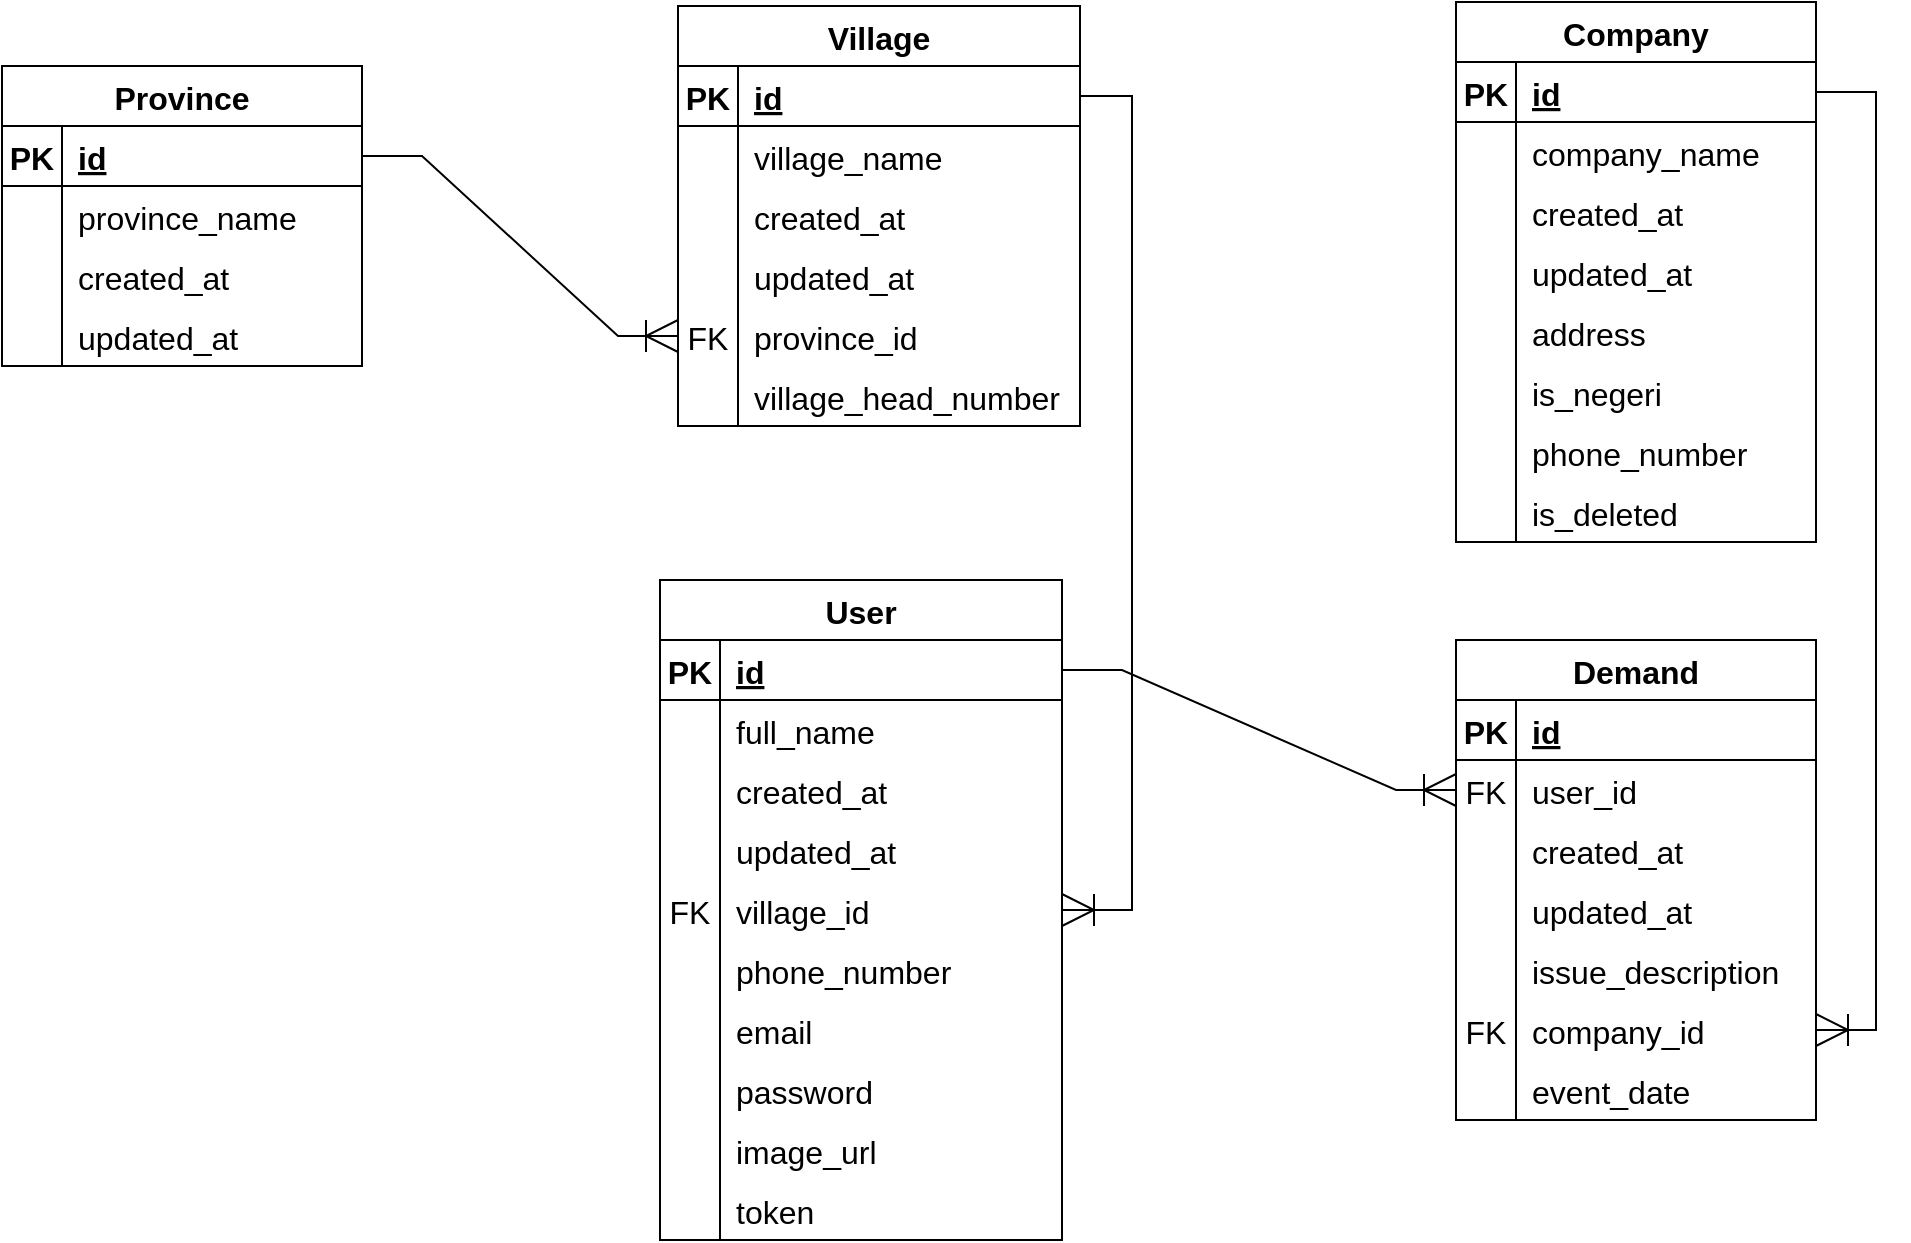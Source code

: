 <mxfile version="20.7.4" type="github">
  <diagram id="g277KNyJJWsyCV1orQn2" name="Page-1">
    <mxGraphModel dx="1078" dy="424" grid="0" gridSize="10" guides="1" tooltips="1" connect="1" arrows="1" fold="1" page="0" pageScale="1" pageWidth="850" pageHeight="1100" math="0" shadow="0">
      <root>
        <mxCell id="0" />
        <mxCell id="1" parent="0" />
        <mxCell id="oBWlWss6DNHeZXEFwuL7-1" value="Province" style="shape=table;startSize=30;container=1;collapsible=1;childLayout=tableLayout;fixedRows=1;rowLines=0;fontStyle=1;align=center;resizeLast=1;fontSize=16;" parent="1" vertex="1">
          <mxGeometry x="-186" y="311" width="180" height="150" as="geometry" />
        </mxCell>
        <mxCell id="oBWlWss6DNHeZXEFwuL7-2" value="" style="shape=tableRow;horizontal=0;startSize=0;swimlaneHead=0;swimlaneBody=0;fillColor=none;collapsible=0;dropTarget=0;points=[[0,0.5],[1,0.5]];portConstraint=eastwest;top=0;left=0;right=0;bottom=1;fontSize=16;" parent="oBWlWss6DNHeZXEFwuL7-1" vertex="1">
          <mxGeometry y="30" width="180" height="30" as="geometry" />
        </mxCell>
        <mxCell id="oBWlWss6DNHeZXEFwuL7-3" value="PK" style="shape=partialRectangle;connectable=0;fillColor=none;top=0;left=0;bottom=0;right=0;fontStyle=1;overflow=hidden;fontSize=16;" parent="oBWlWss6DNHeZXEFwuL7-2" vertex="1">
          <mxGeometry width="30" height="30" as="geometry">
            <mxRectangle width="30" height="30" as="alternateBounds" />
          </mxGeometry>
        </mxCell>
        <mxCell id="oBWlWss6DNHeZXEFwuL7-4" value="id" style="shape=partialRectangle;connectable=0;fillColor=none;top=0;left=0;bottom=0;right=0;align=left;spacingLeft=6;fontStyle=5;overflow=hidden;fontSize=16;" parent="oBWlWss6DNHeZXEFwuL7-2" vertex="1">
          <mxGeometry x="30" width="150" height="30" as="geometry">
            <mxRectangle width="150" height="30" as="alternateBounds" />
          </mxGeometry>
        </mxCell>
        <mxCell id="oBWlWss6DNHeZXEFwuL7-5" value="" style="shape=tableRow;horizontal=0;startSize=0;swimlaneHead=0;swimlaneBody=0;fillColor=none;collapsible=0;dropTarget=0;points=[[0,0.5],[1,0.5]];portConstraint=eastwest;top=0;left=0;right=0;bottom=0;fontSize=16;" parent="oBWlWss6DNHeZXEFwuL7-1" vertex="1">
          <mxGeometry y="60" width="180" height="30" as="geometry" />
        </mxCell>
        <mxCell id="oBWlWss6DNHeZXEFwuL7-6" value="" style="shape=partialRectangle;connectable=0;fillColor=none;top=0;left=0;bottom=0;right=0;editable=1;overflow=hidden;fontSize=16;" parent="oBWlWss6DNHeZXEFwuL7-5" vertex="1">
          <mxGeometry width="30" height="30" as="geometry">
            <mxRectangle width="30" height="30" as="alternateBounds" />
          </mxGeometry>
        </mxCell>
        <mxCell id="oBWlWss6DNHeZXEFwuL7-7" value="province_name" style="shape=partialRectangle;connectable=0;fillColor=none;top=0;left=0;bottom=0;right=0;align=left;spacingLeft=6;overflow=hidden;fontSize=16;" parent="oBWlWss6DNHeZXEFwuL7-5" vertex="1">
          <mxGeometry x="30" width="150" height="30" as="geometry">
            <mxRectangle width="150" height="30" as="alternateBounds" />
          </mxGeometry>
        </mxCell>
        <mxCell id="oBWlWss6DNHeZXEFwuL7-8" value="" style="shape=tableRow;horizontal=0;startSize=0;swimlaneHead=0;swimlaneBody=0;fillColor=none;collapsible=0;dropTarget=0;points=[[0,0.5],[1,0.5]];portConstraint=eastwest;top=0;left=0;right=0;bottom=0;fontSize=16;" parent="oBWlWss6DNHeZXEFwuL7-1" vertex="1">
          <mxGeometry y="90" width="180" height="30" as="geometry" />
        </mxCell>
        <mxCell id="oBWlWss6DNHeZXEFwuL7-9" value="" style="shape=partialRectangle;connectable=0;fillColor=none;top=0;left=0;bottom=0;right=0;editable=1;overflow=hidden;fontSize=16;" parent="oBWlWss6DNHeZXEFwuL7-8" vertex="1">
          <mxGeometry width="30" height="30" as="geometry">
            <mxRectangle width="30" height="30" as="alternateBounds" />
          </mxGeometry>
        </mxCell>
        <mxCell id="oBWlWss6DNHeZXEFwuL7-10" value="created_at" style="shape=partialRectangle;connectable=0;fillColor=none;top=0;left=0;bottom=0;right=0;align=left;spacingLeft=6;overflow=hidden;fontSize=16;" parent="oBWlWss6DNHeZXEFwuL7-8" vertex="1">
          <mxGeometry x="30" width="150" height="30" as="geometry">
            <mxRectangle width="150" height="30" as="alternateBounds" />
          </mxGeometry>
        </mxCell>
        <mxCell id="oBWlWss6DNHeZXEFwuL7-11" value="" style="shape=tableRow;horizontal=0;startSize=0;swimlaneHead=0;swimlaneBody=0;fillColor=none;collapsible=0;dropTarget=0;points=[[0,0.5],[1,0.5]];portConstraint=eastwest;top=0;left=0;right=0;bottom=0;fontSize=16;" parent="oBWlWss6DNHeZXEFwuL7-1" vertex="1">
          <mxGeometry y="120" width="180" height="30" as="geometry" />
        </mxCell>
        <mxCell id="oBWlWss6DNHeZXEFwuL7-12" value="" style="shape=partialRectangle;connectable=0;fillColor=none;top=0;left=0;bottom=0;right=0;editable=1;overflow=hidden;fontSize=16;" parent="oBWlWss6DNHeZXEFwuL7-11" vertex="1">
          <mxGeometry width="30" height="30" as="geometry">
            <mxRectangle width="30" height="30" as="alternateBounds" />
          </mxGeometry>
        </mxCell>
        <mxCell id="oBWlWss6DNHeZXEFwuL7-13" value="updated_at" style="shape=partialRectangle;connectable=0;fillColor=none;top=0;left=0;bottom=0;right=0;align=left;spacingLeft=6;overflow=hidden;fontSize=16;" parent="oBWlWss6DNHeZXEFwuL7-11" vertex="1">
          <mxGeometry x="30" width="150" height="30" as="geometry">
            <mxRectangle width="150" height="30" as="alternateBounds" />
          </mxGeometry>
        </mxCell>
        <mxCell id="oBWlWss6DNHeZXEFwuL7-14" value="Village" style="shape=table;startSize=30;container=1;collapsible=1;childLayout=tableLayout;fixedRows=1;rowLines=0;fontStyle=1;align=center;resizeLast=1;fontSize=16;" parent="1" vertex="1">
          <mxGeometry x="152" y="281" width="201" height="210" as="geometry" />
        </mxCell>
        <mxCell id="oBWlWss6DNHeZXEFwuL7-15" value="" style="shape=tableRow;horizontal=0;startSize=0;swimlaneHead=0;swimlaneBody=0;fillColor=none;collapsible=0;dropTarget=0;points=[[0,0.5],[1,0.5]];portConstraint=eastwest;top=0;left=0;right=0;bottom=1;fontSize=16;" parent="oBWlWss6DNHeZXEFwuL7-14" vertex="1">
          <mxGeometry y="30" width="201" height="30" as="geometry" />
        </mxCell>
        <mxCell id="oBWlWss6DNHeZXEFwuL7-16" value="PK" style="shape=partialRectangle;connectable=0;fillColor=none;top=0;left=0;bottom=0;right=0;fontStyle=1;overflow=hidden;fontSize=16;" parent="oBWlWss6DNHeZXEFwuL7-15" vertex="1">
          <mxGeometry width="30" height="30" as="geometry">
            <mxRectangle width="30" height="30" as="alternateBounds" />
          </mxGeometry>
        </mxCell>
        <mxCell id="oBWlWss6DNHeZXEFwuL7-17" value="id" style="shape=partialRectangle;connectable=0;fillColor=none;top=0;left=0;bottom=0;right=0;align=left;spacingLeft=6;fontStyle=5;overflow=hidden;fontSize=16;" parent="oBWlWss6DNHeZXEFwuL7-15" vertex="1">
          <mxGeometry x="30" width="171" height="30" as="geometry">
            <mxRectangle width="171" height="30" as="alternateBounds" />
          </mxGeometry>
        </mxCell>
        <mxCell id="oBWlWss6DNHeZXEFwuL7-18" value="" style="shape=tableRow;horizontal=0;startSize=0;swimlaneHead=0;swimlaneBody=0;fillColor=none;collapsible=0;dropTarget=0;points=[[0,0.5],[1,0.5]];portConstraint=eastwest;top=0;left=0;right=0;bottom=0;fontSize=16;" parent="oBWlWss6DNHeZXEFwuL7-14" vertex="1">
          <mxGeometry y="60" width="201" height="30" as="geometry" />
        </mxCell>
        <mxCell id="oBWlWss6DNHeZXEFwuL7-19" value="" style="shape=partialRectangle;connectable=0;fillColor=none;top=0;left=0;bottom=0;right=0;editable=1;overflow=hidden;fontSize=16;" parent="oBWlWss6DNHeZXEFwuL7-18" vertex="1">
          <mxGeometry width="30" height="30" as="geometry">
            <mxRectangle width="30" height="30" as="alternateBounds" />
          </mxGeometry>
        </mxCell>
        <mxCell id="oBWlWss6DNHeZXEFwuL7-20" value="village_name" style="shape=partialRectangle;connectable=0;fillColor=none;top=0;left=0;bottom=0;right=0;align=left;spacingLeft=6;overflow=hidden;fontSize=16;" parent="oBWlWss6DNHeZXEFwuL7-18" vertex="1">
          <mxGeometry x="30" width="171" height="30" as="geometry">
            <mxRectangle width="171" height="30" as="alternateBounds" />
          </mxGeometry>
        </mxCell>
        <mxCell id="oBWlWss6DNHeZXEFwuL7-21" value="" style="shape=tableRow;horizontal=0;startSize=0;swimlaneHead=0;swimlaneBody=0;fillColor=none;collapsible=0;dropTarget=0;points=[[0,0.5],[1,0.5]];portConstraint=eastwest;top=0;left=0;right=0;bottom=0;fontSize=16;" parent="oBWlWss6DNHeZXEFwuL7-14" vertex="1">
          <mxGeometry y="90" width="201" height="30" as="geometry" />
        </mxCell>
        <mxCell id="oBWlWss6DNHeZXEFwuL7-22" value="" style="shape=partialRectangle;connectable=0;fillColor=none;top=0;left=0;bottom=0;right=0;editable=1;overflow=hidden;fontSize=16;" parent="oBWlWss6DNHeZXEFwuL7-21" vertex="1">
          <mxGeometry width="30" height="30" as="geometry">
            <mxRectangle width="30" height="30" as="alternateBounds" />
          </mxGeometry>
        </mxCell>
        <mxCell id="oBWlWss6DNHeZXEFwuL7-23" value="created_at" style="shape=partialRectangle;connectable=0;fillColor=none;top=0;left=0;bottom=0;right=0;align=left;spacingLeft=6;overflow=hidden;fontSize=16;" parent="oBWlWss6DNHeZXEFwuL7-21" vertex="1">
          <mxGeometry x="30" width="171" height="30" as="geometry">
            <mxRectangle width="171" height="30" as="alternateBounds" />
          </mxGeometry>
        </mxCell>
        <mxCell id="oBWlWss6DNHeZXEFwuL7-24" value="" style="shape=tableRow;horizontal=0;startSize=0;swimlaneHead=0;swimlaneBody=0;fillColor=none;collapsible=0;dropTarget=0;points=[[0,0.5],[1,0.5]];portConstraint=eastwest;top=0;left=0;right=0;bottom=0;fontSize=16;" parent="oBWlWss6DNHeZXEFwuL7-14" vertex="1">
          <mxGeometry y="120" width="201" height="30" as="geometry" />
        </mxCell>
        <mxCell id="oBWlWss6DNHeZXEFwuL7-25" value="" style="shape=partialRectangle;connectable=0;fillColor=none;top=0;left=0;bottom=0;right=0;editable=1;overflow=hidden;fontSize=16;" parent="oBWlWss6DNHeZXEFwuL7-24" vertex="1">
          <mxGeometry width="30" height="30" as="geometry">
            <mxRectangle width="30" height="30" as="alternateBounds" />
          </mxGeometry>
        </mxCell>
        <mxCell id="oBWlWss6DNHeZXEFwuL7-26" value="updated_at" style="shape=partialRectangle;connectable=0;fillColor=none;top=0;left=0;bottom=0;right=0;align=left;spacingLeft=6;overflow=hidden;fontSize=16;" parent="oBWlWss6DNHeZXEFwuL7-24" vertex="1">
          <mxGeometry x="30" width="171" height="30" as="geometry">
            <mxRectangle width="171" height="30" as="alternateBounds" />
          </mxGeometry>
        </mxCell>
        <mxCell id="oBWlWss6DNHeZXEFwuL7-27" value="" style="shape=tableRow;horizontal=0;startSize=0;swimlaneHead=0;swimlaneBody=0;fillColor=none;collapsible=0;dropTarget=0;points=[[0,0.5],[1,0.5]];portConstraint=eastwest;top=0;left=0;right=0;bottom=0;fontSize=16;" parent="oBWlWss6DNHeZXEFwuL7-14" vertex="1">
          <mxGeometry y="150" width="201" height="30" as="geometry" />
        </mxCell>
        <mxCell id="oBWlWss6DNHeZXEFwuL7-28" value="FK" style="shape=partialRectangle;connectable=0;fillColor=none;top=0;left=0;bottom=0;right=0;editable=1;overflow=hidden;fontSize=16;" parent="oBWlWss6DNHeZXEFwuL7-27" vertex="1">
          <mxGeometry width="30" height="30" as="geometry">
            <mxRectangle width="30" height="30" as="alternateBounds" />
          </mxGeometry>
        </mxCell>
        <mxCell id="oBWlWss6DNHeZXEFwuL7-29" value="province_id" style="shape=partialRectangle;connectable=0;fillColor=none;top=0;left=0;bottom=0;right=0;align=left;spacingLeft=6;overflow=hidden;fontSize=16;" parent="oBWlWss6DNHeZXEFwuL7-27" vertex="1">
          <mxGeometry x="30" width="171" height="30" as="geometry">
            <mxRectangle width="171" height="30" as="alternateBounds" />
          </mxGeometry>
        </mxCell>
        <mxCell id="oBWlWss6DNHeZXEFwuL7-52" value="" style="shape=tableRow;horizontal=0;startSize=0;swimlaneHead=0;swimlaneBody=0;fillColor=none;collapsible=0;dropTarget=0;points=[[0,0.5],[1,0.5]];portConstraint=eastwest;top=0;left=0;right=0;bottom=0;fontSize=16;" parent="oBWlWss6DNHeZXEFwuL7-14" vertex="1">
          <mxGeometry y="180" width="201" height="30" as="geometry" />
        </mxCell>
        <mxCell id="oBWlWss6DNHeZXEFwuL7-53" value="" style="shape=partialRectangle;connectable=0;fillColor=none;top=0;left=0;bottom=0;right=0;editable=1;overflow=hidden;fontSize=16;" parent="oBWlWss6DNHeZXEFwuL7-52" vertex="1">
          <mxGeometry width="30" height="30" as="geometry">
            <mxRectangle width="30" height="30" as="alternateBounds" />
          </mxGeometry>
        </mxCell>
        <mxCell id="oBWlWss6DNHeZXEFwuL7-54" value="village_head_number" style="shape=partialRectangle;connectable=0;fillColor=none;top=0;left=0;bottom=0;right=0;align=left;spacingLeft=6;overflow=hidden;fontSize=16;" parent="oBWlWss6DNHeZXEFwuL7-52" vertex="1">
          <mxGeometry x="30" width="171" height="30" as="geometry">
            <mxRectangle width="171" height="30" as="alternateBounds" />
          </mxGeometry>
        </mxCell>
        <mxCell id="oBWlWss6DNHeZXEFwuL7-30" value="Company" style="shape=table;startSize=30;container=1;collapsible=1;childLayout=tableLayout;fixedRows=1;rowLines=0;fontStyle=1;align=center;resizeLast=1;fontSize=16;" parent="1" vertex="1">
          <mxGeometry x="541" y="279" width="180" height="270" as="geometry" />
        </mxCell>
        <mxCell id="oBWlWss6DNHeZXEFwuL7-31" value="" style="shape=tableRow;horizontal=0;startSize=0;swimlaneHead=0;swimlaneBody=0;fillColor=none;collapsible=0;dropTarget=0;points=[[0,0.5],[1,0.5]];portConstraint=eastwest;top=0;left=0;right=0;bottom=1;fontSize=16;" parent="oBWlWss6DNHeZXEFwuL7-30" vertex="1">
          <mxGeometry y="30" width="180" height="30" as="geometry" />
        </mxCell>
        <mxCell id="oBWlWss6DNHeZXEFwuL7-32" value="PK" style="shape=partialRectangle;connectable=0;fillColor=none;top=0;left=0;bottom=0;right=0;fontStyle=1;overflow=hidden;fontSize=16;" parent="oBWlWss6DNHeZXEFwuL7-31" vertex="1">
          <mxGeometry width="30" height="30" as="geometry">
            <mxRectangle width="30" height="30" as="alternateBounds" />
          </mxGeometry>
        </mxCell>
        <mxCell id="oBWlWss6DNHeZXEFwuL7-33" value="id" style="shape=partialRectangle;connectable=0;fillColor=none;top=0;left=0;bottom=0;right=0;align=left;spacingLeft=6;fontStyle=5;overflow=hidden;fontSize=16;" parent="oBWlWss6DNHeZXEFwuL7-31" vertex="1">
          <mxGeometry x="30" width="150" height="30" as="geometry">
            <mxRectangle width="150" height="30" as="alternateBounds" />
          </mxGeometry>
        </mxCell>
        <mxCell id="oBWlWss6DNHeZXEFwuL7-34" value="" style="shape=tableRow;horizontal=0;startSize=0;swimlaneHead=0;swimlaneBody=0;fillColor=none;collapsible=0;dropTarget=0;points=[[0,0.5],[1,0.5]];portConstraint=eastwest;top=0;left=0;right=0;bottom=0;fontSize=16;" parent="oBWlWss6DNHeZXEFwuL7-30" vertex="1">
          <mxGeometry y="60" width="180" height="30" as="geometry" />
        </mxCell>
        <mxCell id="oBWlWss6DNHeZXEFwuL7-35" value="" style="shape=partialRectangle;connectable=0;fillColor=none;top=0;left=0;bottom=0;right=0;editable=1;overflow=hidden;fontSize=16;" parent="oBWlWss6DNHeZXEFwuL7-34" vertex="1">
          <mxGeometry width="30" height="30" as="geometry">
            <mxRectangle width="30" height="30" as="alternateBounds" />
          </mxGeometry>
        </mxCell>
        <mxCell id="oBWlWss6DNHeZXEFwuL7-36" value="company_name" style="shape=partialRectangle;connectable=0;fillColor=none;top=0;left=0;bottom=0;right=0;align=left;spacingLeft=6;overflow=hidden;fontSize=16;" parent="oBWlWss6DNHeZXEFwuL7-34" vertex="1">
          <mxGeometry x="30" width="150" height="30" as="geometry">
            <mxRectangle width="150" height="30" as="alternateBounds" />
          </mxGeometry>
        </mxCell>
        <mxCell id="oBWlWss6DNHeZXEFwuL7-37" value="" style="shape=tableRow;horizontal=0;startSize=0;swimlaneHead=0;swimlaneBody=0;fillColor=none;collapsible=0;dropTarget=0;points=[[0,0.5],[1,0.5]];portConstraint=eastwest;top=0;left=0;right=0;bottom=0;fontSize=16;" parent="oBWlWss6DNHeZXEFwuL7-30" vertex="1">
          <mxGeometry y="90" width="180" height="30" as="geometry" />
        </mxCell>
        <mxCell id="oBWlWss6DNHeZXEFwuL7-38" value="" style="shape=partialRectangle;connectable=0;fillColor=none;top=0;left=0;bottom=0;right=0;editable=1;overflow=hidden;fontSize=16;" parent="oBWlWss6DNHeZXEFwuL7-37" vertex="1">
          <mxGeometry width="30" height="30" as="geometry">
            <mxRectangle width="30" height="30" as="alternateBounds" />
          </mxGeometry>
        </mxCell>
        <mxCell id="oBWlWss6DNHeZXEFwuL7-39" value="created_at" style="shape=partialRectangle;connectable=0;fillColor=none;top=0;left=0;bottom=0;right=0;align=left;spacingLeft=6;overflow=hidden;fontSize=16;" parent="oBWlWss6DNHeZXEFwuL7-37" vertex="1">
          <mxGeometry x="30" width="150" height="30" as="geometry">
            <mxRectangle width="150" height="30" as="alternateBounds" />
          </mxGeometry>
        </mxCell>
        <mxCell id="oBWlWss6DNHeZXEFwuL7-40" value="" style="shape=tableRow;horizontal=0;startSize=0;swimlaneHead=0;swimlaneBody=0;fillColor=none;collapsible=0;dropTarget=0;points=[[0,0.5],[1,0.5]];portConstraint=eastwest;top=0;left=0;right=0;bottom=0;fontSize=16;" parent="oBWlWss6DNHeZXEFwuL7-30" vertex="1">
          <mxGeometry y="120" width="180" height="30" as="geometry" />
        </mxCell>
        <mxCell id="oBWlWss6DNHeZXEFwuL7-41" value="" style="shape=partialRectangle;connectable=0;fillColor=none;top=0;left=0;bottom=0;right=0;editable=1;overflow=hidden;fontSize=16;" parent="oBWlWss6DNHeZXEFwuL7-40" vertex="1">
          <mxGeometry width="30" height="30" as="geometry">
            <mxRectangle width="30" height="30" as="alternateBounds" />
          </mxGeometry>
        </mxCell>
        <mxCell id="oBWlWss6DNHeZXEFwuL7-42" value="updated_at" style="shape=partialRectangle;connectable=0;fillColor=none;top=0;left=0;bottom=0;right=0;align=left;spacingLeft=6;overflow=hidden;fontSize=16;" parent="oBWlWss6DNHeZXEFwuL7-40" vertex="1">
          <mxGeometry x="30" width="150" height="30" as="geometry">
            <mxRectangle width="150" height="30" as="alternateBounds" />
          </mxGeometry>
        </mxCell>
        <mxCell id="oBWlWss6DNHeZXEFwuL7-43" value="" style="shape=tableRow;horizontal=0;startSize=0;swimlaneHead=0;swimlaneBody=0;fillColor=none;collapsible=0;dropTarget=0;points=[[0,0.5],[1,0.5]];portConstraint=eastwest;top=0;left=0;right=0;bottom=0;fontSize=16;" parent="oBWlWss6DNHeZXEFwuL7-30" vertex="1">
          <mxGeometry y="150" width="180" height="30" as="geometry" />
        </mxCell>
        <mxCell id="oBWlWss6DNHeZXEFwuL7-44" value="" style="shape=partialRectangle;connectable=0;fillColor=none;top=0;left=0;bottom=0;right=0;editable=1;overflow=hidden;fontSize=16;" parent="oBWlWss6DNHeZXEFwuL7-43" vertex="1">
          <mxGeometry width="30" height="30" as="geometry">
            <mxRectangle width="30" height="30" as="alternateBounds" />
          </mxGeometry>
        </mxCell>
        <mxCell id="oBWlWss6DNHeZXEFwuL7-45" value="address" style="shape=partialRectangle;connectable=0;fillColor=none;top=0;left=0;bottom=0;right=0;align=left;spacingLeft=6;overflow=hidden;fontSize=16;" parent="oBWlWss6DNHeZXEFwuL7-43" vertex="1">
          <mxGeometry x="30" width="150" height="30" as="geometry">
            <mxRectangle width="150" height="30" as="alternateBounds" />
          </mxGeometry>
        </mxCell>
        <mxCell id="oBWlWss6DNHeZXEFwuL7-46" value="" style="shape=tableRow;horizontal=0;startSize=0;swimlaneHead=0;swimlaneBody=0;fillColor=none;collapsible=0;dropTarget=0;points=[[0,0.5],[1,0.5]];portConstraint=eastwest;top=0;left=0;right=0;bottom=0;fontSize=16;" parent="oBWlWss6DNHeZXEFwuL7-30" vertex="1">
          <mxGeometry y="180" width="180" height="30" as="geometry" />
        </mxCell>
        <mxCell id="oBWlWss6DNHeZXEFwuL7-47" value="" style="shape=partialRectangle;connectable=0;fillColor=none;top=0;left=0;bottom=0;right=0;editable=1;overflow=hidden;fontSize=16;" parent="oBWlWss6DNHeZXEFwuL7-46" vertex="1">
          <mxGeometry width="30" height="30" as="geometry">
            <mxRectangle width="30" height="30" as="alternateBounds" />
          </mxGeometry>
        </mxCell>
        <mxCell id="oBWlWss6DNHeZXEFwuL7-48" value="is_negeri" style="shape=partialRectangle;connectable=0;fillColor=none;top=0;left=0;bottom=0;right=0;align=left;spacingLeft=6;overflow=hidden;fontSize=16;" parent="oBWlWss6DNHeZXEFwuL7-46" vertex="1">
          <mxGeometry x="30" width="150" height="30" as="geometry">
            <mxRectangle width="150" height="30" as="alternateBounds" />
          </mxGeometry>
        </mxCell>
        <mxCell id="oBWlWss6DNHeZXEFwuL7-49" value="" style="shape=tableRow;horizontal=0;startSize=0;swimlaneHead=0;swimlaneBody=0;fillColor=none;collapsible=0;dropTarget=0;points=[[0,0.5],[1,0.5]];portConstraint=eastwest;top=0;left=0;right=0;bottom=0;fontSize=16;" parent="oBWlWss6DNHeZXEFwuL7-30" vertex="1">
          <mxGeometry y="210" width="180" height="30" as="geometry" />
        </mxCell>
        <mxCell id="oBWlWss6DNHeZXEFwuL7-50" value="" style="shape=partialRectangle;connectable=0;fillColor=none;top=0;left=0;bottom=0;right=0;editable=1;overflow=hidden;fontSize=16;" parent="oBWlWss6DNHeZXEFwuL7-49" vertex="1">
          <mxGeometry width="30" height="30" as="geometry">
            <mxRectangle width="30" height="30" as="alternateBounds" />
          </mxGeometry>
        </mxCell>
        <mxCell id="oBWlWss6DNHeZXEFwuL7-51" value="phone_number" style="shape=partialRectangle;connectable=0;fillColor=none;top=0;left=0;bottom=0;right=0;align=left;spacingLeft=6;overflow=hidden;fontSize=16;" parent="oBWlWss6DNHeZXEFwuL7-49" vertex="1">
          <mxGeometry x="30" width="150" height="30" as="geometry">
            <mxRectangle width="150" height="30" as="alternateBounds" />
          </mxGeometry>
        </mxCell>
        <mxCell id="oBWlWss6DNHeZXEFwuL7-109" value="" style="shape=tableRow;horizontal=0;startSize=0;swimlaneHead=0;swimlaneBody=0;fillColor=none;collapsible=0;dropTarget=0;points=[[0,0.5],[1,0.5]];portConstraint=eastwest;top=0;left=0;right=0;bottom=0;fontSize=16;" parent="oBWlWss6DNHeZXEFwuL7-30" vertex="1">
          <mxGeometry y="240" width="180" height="30" as="geometry" />
        </mxCell>
        <mxCell id="oBWlWss6DNHeZXEFwuL7-110" value="" style="shape=partialRectangle;connectable=0;fillColor=none;top=0;left=0;bottom=0;right=0;editable=1;overflow=hidden;fontSize=16;" parent="oBWlWss6DNHeZXEFwuL7-109" vertex="1">
          <mxGeometry width="30" height="30" as="geometry">
            <mxRectangle width="30" height="30" as="alternateBounds" />
          </mxGeometry>
        </mxCell>
        <mxCell id="oBWlWss6DNHeZXEFwuL7-111" value="is_deleted" style="shape=partialRectangle;connectable=0;fillColor=none;top=0;left=0;bottom=0;right=0;align=left;spacingLeft=6;overflow=hidden;fontSize=16;" parent="oBWlWss6DNHeZXEFwuL7-109" vertex="1">
          <mxGeometry x="30" width="150" height="30" as="geometry">
            <mxRectangle width="150" height="30" as="alternateBounds" />
          </mxGeometry>
        </mxCell>
        <mxCell id="oBWlWss6DNHeZXEFwuL7-55" value="User" style="shape=table;startSize=30;container=1;collapsible=1;childLayout=tableLayout;fixedRows=1;rowLines=0;fontStyle=1;align=center;resizeLast=1;fontSize=16;" parent="1" vertex="1">
          <mxGeometry x="143" y="568" width="201" height="330" as="geometry" />
        </mxCell>
        <mxCell id="oBWlWss6DNHeZXEFwuL7-56" value="" style="shape=tableRow;horizontal=0;startSize=0;swimlaneHead=0;swimlaneBody=0;fillColor=none;collapsible=0;dropTarget=0;points=[[0,0.5],[1,0.5]];portConstraint=eastwest;top=0;left=0;right=0;bottom=1;fontSize=16;" parent="oBWlWss6DNHeZXEFwuL7-55" vertex="1">
          <mxGeometry y="30" width="201" height="30" as="geometry" />
        </mxCell>
        <mxCell id="oBWlWss6DNHeZXEFwuL7-57" value="PK" style="shape=partialRectangle;connectable=0;fillColor=none;top=0;left=0;bottom=0;right=0;fontStyle=1;overflow=hidden;fontSize=16;" parent="oBWlWss6DNHeZXEFwuL7-56" vertex="1">
          <mxGeometry width="30" height="30" as="geometry">
            <mxRectangle width="30" height="30" as="alternateBounds" />
          </mxGeometry>
        </mxCell>
        <mxCell id="oBWlWss6DNHeZXEFwuL7-58" value="id" style="shape=partialRectangle;connectable=0;fillColor=none;top=0;left=0;bottom=0;right=0;align=left;spacingLeft=6;fontStyle=5;overflow=hidden;fontSize=16;" parent="oBWlWss6DNHeZXEFwuL7-56" vertex="1">
          <mxGeometry x="30" width="171" height="30" as="geometry">
            <mxRectangle width="171" height="30" as="alternateBounds" />
          </mxGeometry>
        </mxCell>
        <mxCell id="oBWlWss6DNHeZXEFwuL7-59" value="" style="shape=tableRow;horizontal=0;startSize=0;swimlaneHead=0;swimlaneBody=0;fillColor=none;collapsible=0;dropTarget=0;points=[[0,0.5],[1,0.5]];portConstraint=eastwest;top=0;left=0;right=0;bottom=0;fontSize=16;" parent="oBWlWss6DNHeZXEFwuL7-55" vertex="1">
          <mxGeometry y="60" width="201" height="30" as="geometry" />
        </mxCell>
        <mxCell id="oBWlWss6DNHeZXEFwuL7-60" value="" style="shape=partialRectangle;connectable=0;fillColor=none;top=0;left=0;bottom=0;right=0;editable=1;overflow=hidden;fontSize=16;" parent="oBWlWss6DNHeZXEFwuL7-59" vertex="1">
          <mxGeometry width="30" height="30" as="geometry">
            <mxRectangle width="30" height="30" as="alternateBounds" />
          </mxGeometry>
        </mxCell>
        <mxCell id="oBWlWss6DNHeZXEFwuL7-61" value="full_name" style="shape=partialRectangle;connectable=0;fillColor=none;top=0;left=0;bottom=0;right=0;align=left;spacingLeft=6;overflow=hidden;fontSize=16;" parent="oBWlWss6DNHeZXEFwuL7-59" vertex="1">
          <mxGeometry x="30" width="171" height="30" as="geometry">
            <mxRectangle width="171" height="30" as="alternateBounds" />
          </mxGeometry>
        </mxCell>
        <mxCell id="oBWlWss6DNHeZXEFwuL7-62" value="" style="shape=tableRow;horizontal=0;startSize=0;swimlaneHead=0;swimlaneBody=0;fillColor=none;collapsible=0;dropTarget=0;points=[[0,0.5],[1,0.5]];portConstraint=eastwest;top=0;left=0;right=0;bottom=0;fontSize=16;" parent="oBWlWss6DNHeZXEFwuL7-55" vertex="1">
          <mxGeometry y="90" width="201" height="30" as="geometry" />
        </mxCell>
        <mxCell id="oBWlWss6DNHeZXEFwuL7-63" value="" style="shape=partialRectangle;connectable=0;fillColor=none;top=0;left=0;bottom=0;right=0;editable=1;overflow=hidden;fontSize=16;" parent="oBWlWss6DNHeZXEFwuL7-62" vertex="1">
          <mxGeometry width="30" height="30" as="geometry">
            <mxRectangle width="30" height="30" as="alternateBounds" />
          </mxGeometry>
        </mxCell>
        <mxCell id="oBWlWss6DNHeZXEFwuL7-64" value="created_at" style="shape=partialRectangle;connectable=0;fillColor=none;top=0;left=0;bottom=0;right=0;align=left;spacingLeft=6;overflow=hidden;fontSize=16;" parent="oBWlWss6DNHeZXEFwuL7-62" vertex="1">
          <mxGeometry x="30" width="171" height="30" as="geometry">
            <mxRectangle width="171" height="30" as="alternateBounds" />
          </mxGeometry>
        </mxCell>
        <mxCell id="oBWlWss6DNHeZXEFwuL7-65" value="" style="shape=tableRow;horizontal=0;startSize=0;swimlaneHead=0;swimlaneBody=0;fillColor=none;collapsible=0;dropTarget=0;points=[[0,0.5],[1,0.5]];portConstraint=eastwest;top=0;left=0;right=0;bottom=0;fontSize=16;" parent="oBWlWss6DNHeZXEFwuL7-55" vertex="1">
          <mxGeometry y="120" width="201" height="30" as="geometry" />
        </mxCell>
        <mxCell id="oBWlWss6DNHeZXEFwuL7-66" value="" style="shape=partialRectangle;connectable=0;fillColor=none;top=0;left=0;bottom=0;right=0;editable=1;overflow=hidden;fontSize=16;" parent="oBWlWss6DNHeZXEFwuL7-65" vertex="1">
          <mxGeometry width="30" height="30" as="geometry">
            <mxRectangle width="30" height="30" as="alternateBounds" />
          </mxGeometry>
        </mxCell>
        <mxCell id="oBWlWss6DNHeZXEFwuL7-67" value="updated_at" style="shape=partialRectangle;connectable=0;fillColor=none;top=0;left=0;bottom=0;right=0;align=left;spacingLeft=6;overflow=hidden;fontSize=16;" parent="oBWlWss6DNHeZXEFwuL7-65" vertex="1">
          <mxGeometry x="30" width="171" height="30" as="geometry">
            <mxRectangle width="171" height="30" as="alternateBounds" />
          </mxGeometry>
        </mxCell>
        <mxCell id="oBWlWss6DNHeZXEFwuL7-68" value="" style="shape=tableRow;horizontal=0;startSize=0;swimlaneHead=0;swimlaneBody=0;fillColor=none;collapsible=0;dropTarget=0;points=[[0,0.5],[1,0.5]];portConstraint=eastwest;top=0;left=0;right=0;bottom=0;fontSize=16;" parent="oBWlWss6DNHeZXEFwuL7-55" vertex="1">
          <mxGeometry y="150" width="201" height="30" as="geometry" />
        </mxCell>
        <mxCell id="oBWlWss6DNHeZXEFwuL7-69" value="FK" style="shape=partialRectangle;connectable=0;fillColor=none;top=0;left=0;bottom=0;right=0;editable=1;overflow=hidden;fontSize=16;" parent="oBWlWss6DNHeZXEFwuL7-68" vertex="1">
          <mxGeometry width="30" height="30" as="geometry">
            <mxRectangle width="30" height="30" as="alternateBounds" />
          </mxGeometry>
        </mxCell>
        <mxCell id="oBWlWss6DNHeZXEFwuL7-70" value="village_id" style="shape=partialRectangle;connectable=0;fillColor=none;top=0;left=0;bottom=0;right=0;align=left;spacingLeft=6;overflow=hidden;fontSize=16;" parent="oBWlWss6DNHeZXEFwuL7-68" vertex="1">
          <mxGeometry x="30" width="171" height="30" as="geometry">
            <mxRectangle width="171" height="30" as="alternateBounds" />
          </mxGeometry>
        </mxCell>
        <mxCell id="oBWlWss6DNHeZXEFwuL7-71" value="" style="shape=tableRow;horizontal=0;startSize=0;swimlaneHead=0;swimlaneBody=0;fillColor=none;collapsible=0;dropTarget=0;points=[[0,0.5],[1,0.5]];portConstraint=eastwest;top=0;left=0;right=0;bottom=0;fontSize=16;" parent="oBWlWss6DNHeZXEFwuL7-55" vertex="1">
          <mxGeometry y="180" width="201" height="30" as="geometry" />
        </mxCell>
        <mxCell id="oBWlWss6DNHeZXEFwuL7-72" value="" style="shape=partialRectangle;connectable=0;fillColor=none;top=0;left=0;bottom=0;right=0;editable=1;overflow=hidden;fontSize=16;" parent="oBWlWss6DNHeZXEFwuL7-71" vertex="1">
          <mxGeometry width="30" height="30" as="geometry">
            <mxRectangle width="30" height="30" as="alternateBounds" />
          </mxGeometry>
        </mxCell>
        <mxCell id="oBWlWss6DNHeZXEFwuL7-73" value="phone_number" style="shape=partialRectangle;connectable=0;fillColor=none;top=0;left=0;bottom=0;right=0;align=left;spacingLeft=6;overflow=hidden;fontSize=16;" parent="oBWlWss6DNHeZXEFwuL7-71" vertex="1">
          <mxGeometry x="30" width="171" height="30" as="geometry">
            <mxRectangle width="171" height="30" as="alternateBounds" />
          </mxGeometry>
        </mxCell>
        <mxCell id="oBWlWss6DNHeZXEFwuL7-74" value="" style="shape=tableRow;horizontal=0;startSize=0;swimlaneHead=0;swimlaneBody=0;fillColor=none;collapsible=0;dropTarget=0;points=[[0,0.5],[1,0.5]];portConstraint=eastwest;top=0;left=0;right=0;bottom=0;fontSize=16;" parent="oBWlWss6DNHeZXEFwuL7-55" vertex="1">
          <mxGeometry y="210" width="201" height="30" as="geometry" />
        </mxCell>
        <mxCell id="oBWlWss6DNHeZXEFwuL7-75" value="" style="shape=partialRectangle;connectable=0;fillColor=none;top=0;left=0;bottom=0;right=0;editable=1;overflow=hidden;fontSize=16;" parent="oBWlWss6DNHeZXEFwuL7-74" vertex="1">
          <mxGeometry width="30" height="30" as="geometry">
            <mxRectangle width="30" height="30" as="alternateBounds" />
          </mxGeometry>
        </mxCell>
        <mxCell id="oBWlWss6DNHeZXEFwuL7-76" value="email" style="shape=partialRectangle;connectable=0;fillColor=none;top=0;left=0;bottom=0;right=0;align=left;spacingLeft=6;overflow=hidden;fontSize=16;" parent="oBWlWss6DNHeZXEFwuL7-74" vertex="1">
          <mxGeometry x="30" width="171" height="30" as="geometry">
            <mxRectangle width="171" height="30" as="alternateBounds" />
          </mxGeometry>
        </mxCell>
        <mxCell id="oBWlWss6DNHeZXEFwuL7-77" value="" style="shape=tableRow;horizontal=0;startSize=0;swimlaneHead=0;swimlaneBody=0;fillColor=none;collapsible=0;dropTarget=0;points=[[0,0.5],[1,0.5]];portConstraint=eastwest;top=0;left=0;right=0;bottom=0;fontSize=16;" parent="oBWlWss6DNHeZXEFwuL7-55" vertex="1">
          <mxGeometry y="240" width="201" height="30" as="geometry" />
        </mxCell>
        <mxCell id="oBWlWss6DNHeZXEFwuL7-78" value="" style="shape=partialRectangle;connectable=0;fillColor=none;top=0;left=0;bottom=0;right=0;editable=1;overflow=hidden;fontSize=16;" parent="oBWlWss6DNHeZXEFwuL7-77" vertex="1">
          <mxGeometry width="30" height="30" as="geometry">
            <mxRectangle width="30" height="30" as="alternateBounds" />
          </mxGeometry>
        </mxCell>
        <mxCell id="oBWlWss6DNHeZXEFwuL7-79" value="password" style="shape=partialRectangle;connectable=0;fillColor=none;top=0;left=0;bottom=0;right=0;align=left;spacingLeft=6;overflow=hidden;fontSize=16;" parent="oBWlWss6DNHeZXEFwuL7-77" vertex="1">
          <mxGeometry x="30" width="171" height="30" as="geometry">
            <mxRectangle width="171" height="30" as="alternateBounds" />
          </mxGeometry>
        </mxCell>
        <mxCell id="oBWlWss6DNHeZXEFwuL7-103" value="" style="shape=tableRow;horizontal=0;startSize=0;swimlaneHead=0;swimlaneBody=0;fillColor=none;collapsible=0;dropTarget=0;points=[[0,0.5],[1,0.5]];portConstraint=eastwest;top=0;left=0;right=0;bottom=0;fontSize=16;" parent="oBWlWss6DNHeZXEFwuL7-55" vertex="1">
          <mxGeometry y="270" width="201" height="30" as="geometry" />
        </mxCell>
        <mxCell id="oBWlWss6DNHeZXEFwuL7-104" value="" style="shape=partialRectangle;connectable=0;fillColor=none;top=0;left=0;bottom=0;right=0;editable=1;overflow=hidden;fontSize=16;" parent="oBWlWss6DNHeZXEFwuL7-103" vertex="1">
          <mxGeometry width="30" height="30" as="geometry">
            <mxRectangle width="30" height="30" as="alternateBounds" />
          </mxGeometry>
        </mxCell>
        <mxCell id="oBWlWss6DNHeZXEFwuL7-105" value="image_url" style="shape=partialRectangle;connectable=0;fillColor=none;top=0;left=0;bottom=0;right=0;align=left;spacingLeft=6;overflow=hidden;fontSize=16;" parent="oBWlWss6DNHeZXEFwuL7-103" vertex="1">
          <mxGeometry x="30" width="171" height="30" as="geometry">
            <mxRectangle width="171" height="30" as="alternateBounds" />
          </mxGeometry>
        </mxCell>
        <mxCell id="oBWlWss6DNHeZXEFwuL7-106" value="" style="shape=tableRow;horizontal=0;startSize=0;swimlaneHead=0;swimlaneBody=0;fillColor=none;collapsible=0;dropTarget=0;points=[[0,0.5],[1,0.5]];portConstraint=eastwest;top=0;left=0;right=0;bottom=0;fontSize=16;" parent="oBWlWss6DNHeZXEFwuL7-55" vertex="1">
          <mxGeometry y="300" width="201" height="30" as="geometry" />
        </mxCell>
        <mxCell id="oBWlWss6DNHeZXEFwuL7-107" value="" style="shape=partialRectangle;connectable=0;fillColor=none;top=0;left=0;bottom=0;right=0;editable=1;overflow=hidden;fontSize=16;" parent="oBWlWss6DNHeZXEFwuL7-106" vertex="1">
          <mxGeometry width="30" height="30" as="geometry">
            <mxRectangle width="30" height="30" as="alternateBounds" />
          </mxGeometry>
        </mxCell>
        <mxCell id="oBWlWss6DNHeZXEFwuL7-108" value="token" style="shape=partialRectangle;connectable=0;fillColor=none;top=0;left=0;bottom=0;right=0;align=left;spacingLeft=6;overflow=hidden;fontSize=16;" parent="oBWlWss6DNHeZXEFwuL7-106" vertex="1">
          <mxGeometry x="30" width="171" height="30" as="geometry">
            <mxRectangle width="171" height="30" as="alternateBounds" />
          </mxGeometry>
        </mxCell>
        <mxCell id="oBWlWss6DNHeZXEFwuL7-80" value="Demand" style="shape=table;startSize=30;container=1;collapsible=1;childLayout=tableLayout;fixedRows=1;rowLines=0;fontStyle=1;align=center;resizeLast=1;fontSize=16;" parent="1" vertex="1">
          <mxGeometry x="541" y="598" width="180" height="240" as="geometry" />
        </mxCell>
        <mxCell id="oBWlWss6DNHeZXEFwuL7-81" value="" style="shape=tableRow;horizontal=0;startSize=0;swimlaneHead=0;swimlaneBody=0;fillColor=none;collapsible=0;dropTarget=0;points=[[0,0.5],[1,0.5]];portConstraint=eastwest;top=0;left=0;right=0;bottom=1;fontSize=16;" parent="oBWlWss6DNHeZXEFwuL7-80" vertex="1">
          <mxGeometry y="30" width="180" height="30" as="geometry" />
        </mxCell>
        <mxCell id="oBWlWss6DNHeZXEFwuL7-82" value="PK" style="shape=partialRectangle;connectable=0;fillColor=none;top=0;left=0;bottom=0;right=0;fontStyle=1;overflow=hidden;fontSize=16;" parent="oBWlWss6DNHeZXEFwuL7-81" vertex="1">
          <mxGeometry width="30" height="30" as="geometry">
            <mxRectangle width="30" height="30" as="alternateBounds" />
          </mxGeometry>
        </mxCell>
        <mxCell id="oBWlWss6DNHeZXEFwuL7-83" value="id" style="shape=partialRectangle;connectable=0;fillColor=none;top=0;left=0;bottom=0;right=0;align=left;spacingLeft=6;fontStyle=5;overflow=hidden;fontSize=16;" parent="oBWlWss6DNHeZXEFwuL7-81" vertex="1">
          <mxGeometry x="30" width="150" height="30" as="geometry">
            <mxRectangle width="150" height="30" as="alternateBounds" />
          </mxGeometry>
        </mxCell>
        <mxCell id="oBWlWss6DNHeZXEFwuL7-84" value="" style="shape=tableRow;horizontal=0;startSize=0;swimlaneHead=0;swimlaneBody=0;fillColor=none;collapsible=0;dropTarget=0;points=[[0,0.5],[1,0.5]];portConstraint=eastwest;top=0;left=0;right=0;bottom=0;fontSize=16;" parent="oBWlWss6DNHeZXEFwuL7-80" vertex="1">
          <mxGeometry y="60" width="180" height="30" as="geometry" />
        </mxCell>
        <mxCell id="oBWlWss6DNHeZXEFwuL7-85" value="FK" style="shape=partialRectangle;connectable=0;fillColor=none;top=0;left=0;bottom=0;right=0;editable=1;overflow=hidden;fontSize=16;" parent="oBWlWss6DNHeZXEFwuL7-84" vertex="1">
          <mxGeometry width="30" height="30" as="geometry">
            <mxRectangle width="30" height="30" as="alternateBounds" />
          </mxGeometry>
        </mxCell>
        <mxCell id="oBWlWss6DNHeZXEFwuL7-86" value="user_id" style="shape=partialRectangle;connectable=0;fillColor=none;top=0;left=0;bottom=0;right=0;align=left;spacingLeft=6;overflow=hidden;fontSize=16;" parent="oBWlWss6DNHeZXEFwuL7-84" vertex="1">
          <mxGeometry x="30" width="150" height="30" as="geometry">
            <mxRectangle width="150" height="30" as="alternateBounds" />
          </mxGeometry>
        </mxCell>
        <mxCell id="oBWlWss6DNHeZXEFwuL7-87" value="" style="shape=tableRow;horizontal=0;startSize=0;swimlaneHead=0;swimlaneBody=0;fillColor=none;collapsible=0;dropTarget=0;points=[[0,0.5],[1,0.5]];portConstraint=eastwest;top=0;left=0;right=0;bottom=0;fontSize=16;" parent="oBWlWss6DNHeZXEFwuL7-80" vertex="1">
          <mxGeometry y="90" width="180" height="30" as="geometry" />
        </mxCell>
        <mxCell id="oBWlWss6DNHeZXEFwuL7-88" value="" style="shape=partialRectangle;connectable=0;fillColor=none;top=0;left=0;bottom=0;right=0;editable=1;overflow=hidden;fontSize=16;" parent="oBWlWss6DNHeZXEFwuL7-87" vertex="1">
          <mxGeometry width="30" height="30" as="geometry">
            <mxRectangle width="30" height="30" as="alternateBounds" />
          </mxGeometry>
        </mxCell>
        <mxCell id="oBWlWss6DNHeZXEFwuL7-89" value="created_at" style="shape=partialRectangle;connectable=0;fillColor=none;top=0;left=0;bottom=0;right=0;align=left;spacingLeft=6;overflow=hidden;fontSize=16;" parent="oBWlWss6DNHeZXEFwuL7-87" vertex="1">
          <mxGeometry x="30" width="150" height="30" as="geometry">
            <mxRectangle width="150" height="30" as="alternateBounds" />
          </mxGeometry>
        </mxCell>
        <mxCell id="oBWlWss6DNHeZXEFwuL7-90" value="" style="shape=tableRow;horizontal=0;startSize=0;swimlaneHead=0;swimlaneBody=0;fillColor=none;collapsible=0;dropTarget=0;points=[[0,0.5],[1,0.5]];portConstraint=eastwest;top=0;left=0;right=0;bottom=0;fontSize=16;" parent="oBWlWss6DNHeZXEFwuL7-80" vertex="1">
          <mxGeometry y="120" width="180" height="30" as="geometry" />
        </mxCell>
        <mxCell id="oBWlWss6DNHeZXEFwuL7-91" value="" style="shape=partialRectangle;connectable=0;fillColor=none;top=0;left=0;bottom=0;right=0;editable=1;overflow=hidden;fontSize=16;" parent="oBWlWss6DNHeZXEFwuL7-90" vertex="1">
          <mxGeometry width="30" height="30" as="geometry">
            <mxRectangle width="30" height="30" as="alternateBounds" />
          </mxGeometry>
        </mxCell>
        <mxCell id="oBWlWss6DNHeZXEFwuL7-92" value="updated_at" style="shape=partialRectangle;connectable=0;fillColor=none;top=0;left=0;bottom=0;right=0;align=left;spacingLeft=6;overflow=hidden;fontSize=16;" parent="oBWlWss6DNHeZXEFwuL7-90" vertex="1">
          <mxGeometry x="30" width="150" height="30" as="geometry">
            <mxRectangle width="150" height="30" as="alternateBounds" />
          </mxGeometry>
        </mxCell>
        <mxCell id="oBWlWss6DNHeZXEFwuL7-93" value="" style="shape=tableRow;horizontal=0;startSize=0;swimlaneHead=0;swimlaneBody=0;fillColor=none;collapsible=0;dropTarget=0;points=[[0,0.5],[1,0.5]];portConstraint=eastwest;top=0;left=0;right=0;bottom=0;fontSize=16;" parent="oBWlWss6DNHeZXEFwuL7-80" vertex="1">
          <mxGeometry y="150" width="180" height="30" as="geometry" />
        </mxCell>
        <mxCell id="oBWlWss6DNHeZXEFwuL7-94" value="" style="shape=partialRectangle;connectable=0;fillColor=none;top=0;left=0;bottom=0;right=0;editable=1;overflow=hidden;fontSize=16;" parent="oBWlWss6DNHeZXEFwuL7-93" vertex="1">
          <mxGeometry width="30" height="30" as="geometry">
            <mxRectangle width="30" height="30" as="alternateBounds" />
          </mxGeometry>
        </mxCell>
        <mxCell id="oBWlWss6DNHeZXEFwuL7-95" value="issue_description" style="shape=partialRectangle;connectable=0;fillColor=none;top=0;left=0;bottom=0;right=0;align=left;spacingLeft=6;overflow=hidden;fontSize=16;" parent="oBWlWss6DNHeZXEFwuL7-93" vertex="1">
          <mxGeometry x="30" width="150" height="30" as="geometry">
            <mxRectangle width="150" height="30" as="alternateBounds" />
          </mxGeometry>
        </mxCell>
        <mxCell id="oBWlWss6DNHeZXEFwuL7-96" value="" style="shape=tableRow;horizontal=0;startSize=0;swimlaneHead=0;swimlaneBody=0;fillColor=none;collapsible=0;dropTarget=0;points=[[0,0.5],[1,0.5]];portConstraint=eastwest;top=0;left=0;right=0;bottom=0;fontSize=16;" parent="oBWlWss6DNHeZXEFwuL7-80" vertex="1">
          <mxGeometry y="180" width="180" height="30" as="geometry" />
        </mxCell>
        <mxCell id="oBWlWss6DNHeZXEFwuL7-97" value="FK" style="shape=partialRectangle;connectable=0;fillColor=none;top=0;left=0;bottom=0;right=0;editable=1;overflow=hidden;fontSize=16;" parent="oBWlWss6DNHeZXEFwuL7-96" vertex="1">
          <mxGeometry width="30" height="30" as="geometry">
            <mxRectangle width="30" height="30" as="alternateBounds" />
          </mxGeometry>
        </mxCell>
        <mxCell id="oBWlWss6DNHeZXEFwuL7-98" value="company_id" style="shape=partialRectangle;connectable=0;fillColor=none;top=0;left=0;bottom=0;right=0;align=left;spacingLeft=6;overflow=hidden;fontSize=16;" parent="oBWlWss6DNHeZXEFwuL7-96" vertex="1">
          <mxGeometry x="30" width="150" height="30" as="geometry">
            <mxRectangle width="150" height="30" as="alternateBounds" />
          </mxGeometry>
        </mxCell>
        <mxCell id="wpjt5q-vhwJHe-j2lc8v-1" value="" style="shape=tableRow;horizontal=0;startSize=0;swimlaneHead=0;swimlaneBody=0;fillColor=none;collapsible=0;dropTarget=0;points=[[0,0.5],[1,0.5]];portConstraint=eastwest;top=0;left=0;right=0;bottom=0;fontSize=16;" vertex="1" parent="oBWlWss6DNHeZXEFwuL7-80">
          <mxGeometry y="210" width="180" height="30" as="geometry" />
        </mxCell>
        <mxCell id="wpjt5q-vhwJHe-j2lc8v-2" value="" style="shape=partialRectangle;connectable=0;fillColor=none;top=0;left=0;bottom=0;right=0;editable=1;overflow=hidden;fontSize=16;" vertex="1" parent="wpjt5q-vhwJHe-j2lc8v-1">
          <mxGeometry width="30" height="30" as="geometry">
            <mxRectangle width="30" height="30" as="alternateBounds" />
          </mxGeometry>
        </mxCell>
        <mxCell id="wpjt5q-vhwJHe-j2lc8v-3" value="event_date" style="shape=partialRectangle;connectable=0;fillColor=none;top=0;left=0;bottom=0;right=0;align=left;spacingLeft=6;overflow=hidden;fontSize=16;" vertex="1" parent="wpjt5q-vhwJHe-j2lc8v-1">
          <mxGeometry x="30" width="150" height="30" as="geometry">
            <mxRectangle width="150" height="30" as="alternateBounds" />
          </mxGeometry>
        </mxCell>
        <mxCell id="oBWlWss6DNHeZXEFwuL7-99" value="" style="fontSize=12;html=1;endArrow=ERoneToMany;rounded=0;startSize=14;endSize=14;sourcePerimeterSpacing=8;targetPerimeterSpacing=8;edgeStyle=orthogonalEdgeStyle;exitX=1;exitY=0.5;exitDx=0;exitDy=0;entryX=1;entryY=0.5;entryDx=0;entryDy=0;" parent="1" source="oBWlWss6DNHeZXEFwuL7-15" target="oBWlWss6DNHeZXEFwuL7-68" edge="1">
          <mxGeometry width="100" height="100" relative="1" as="geometry">
            <mxPoint x="228" y="648" as="sourcePoint" />
            <mxPoint x="328" y="548" as="targetPoint" />
            <Array as="points">
              <mxPoint x="379" y="326" />
              <mxPoint x="379" y="733" />
            </Array>
          </mxGeometry>
        </mxCell>
        <mxCell id="oBWlWss6DNHeZXEFwuL7-100" value="" style="edgeStyle=entityRelationEdgeStyle;fontSize=12;html=1;endArrow=ERoneToMany;rounded=0;startSize=14;endSize=14;sourcePerimeterSpacing=8;targetPerimeterSpacing=8;entryX=0;entryY=0.5;entryDx=0;entryDy=0;exitX=1;exitY=0.5;exitDx=0;exitDy=0;" parent="1" source="oBWlWss6DNHeZXEFwuL7-2" target="oBWlWss6DNHeZXEFwuL7-27" edge="1">
          <mxGeometry width="100" height="100" relative="1" as="geometry">
            <mxPoint x="11" y="711" as="sourcePoint" />
            <mxPoint x="75" y="513" as="targetPoint" />
          </mxGeometry>
        </mxCell>
        <mxCell id="oBWlWss6DNHeZXEFwuL7-101" value="" style="edgeStyle=entityRelationEdgeStyle;fontSize=12;html=1;endArrow=ERoneToMany;rounded=0;startSize=14;endSize=14;sourcePerimeterSpacing=8;targetPerimeterSpacing=8;exitX=1;exitY=0.5;exitDx=0;exitDy=0;entryX=0;entryY=0.5;entryDx=0;entryDy=0;" parent="1" source="oBWlWss6DNHeZXEFwuL7-56" target="oBWlWss6DNHeZXEFwuL7-84" edge="1">
          <mxGeometry width="100" height="100" relative="1" as="geometry">
            <mxPoint x="420" y="829" as="sourcePoint" />
            <mxPoint x="520" y="729" as="targetPoint" />
          </mxGeometry>
        </mxCell>
        <mxCell id="oBWlWss6DNHeZXEFwuL7-102" value="" style="edgeStyle=entityRelationEdgeStyle;fontSize=12;html=1;endArrow=ERoneToMany;rounded=0;startSize=14;endSize=14;sourcePerimeterSpacing=8;targetPerimeterSpacing=8;exitX=1;exitY=0.5;exitDx=0;exitDy=0;entryX=1;entryY=0.5;entryDx=0;entryDy=0;" parent="1" source="oBWlWss6DNHeZXEFwuL7-31" target="oBWlWss6DNHeZXEFwuL7-96" edge="1">
          <mxGeometry width="100" height="100" relative="1" as="geometry">
            <mxPoint x="746.0" y="544" as="sourcePoint" />
            <mxPoint x="943.0" y="604" as="targetPoint" />
          </mxGeometry>
        </mxCell>
      </root>
    </mxGraphModel>
  </diagram>
</mxfile>
